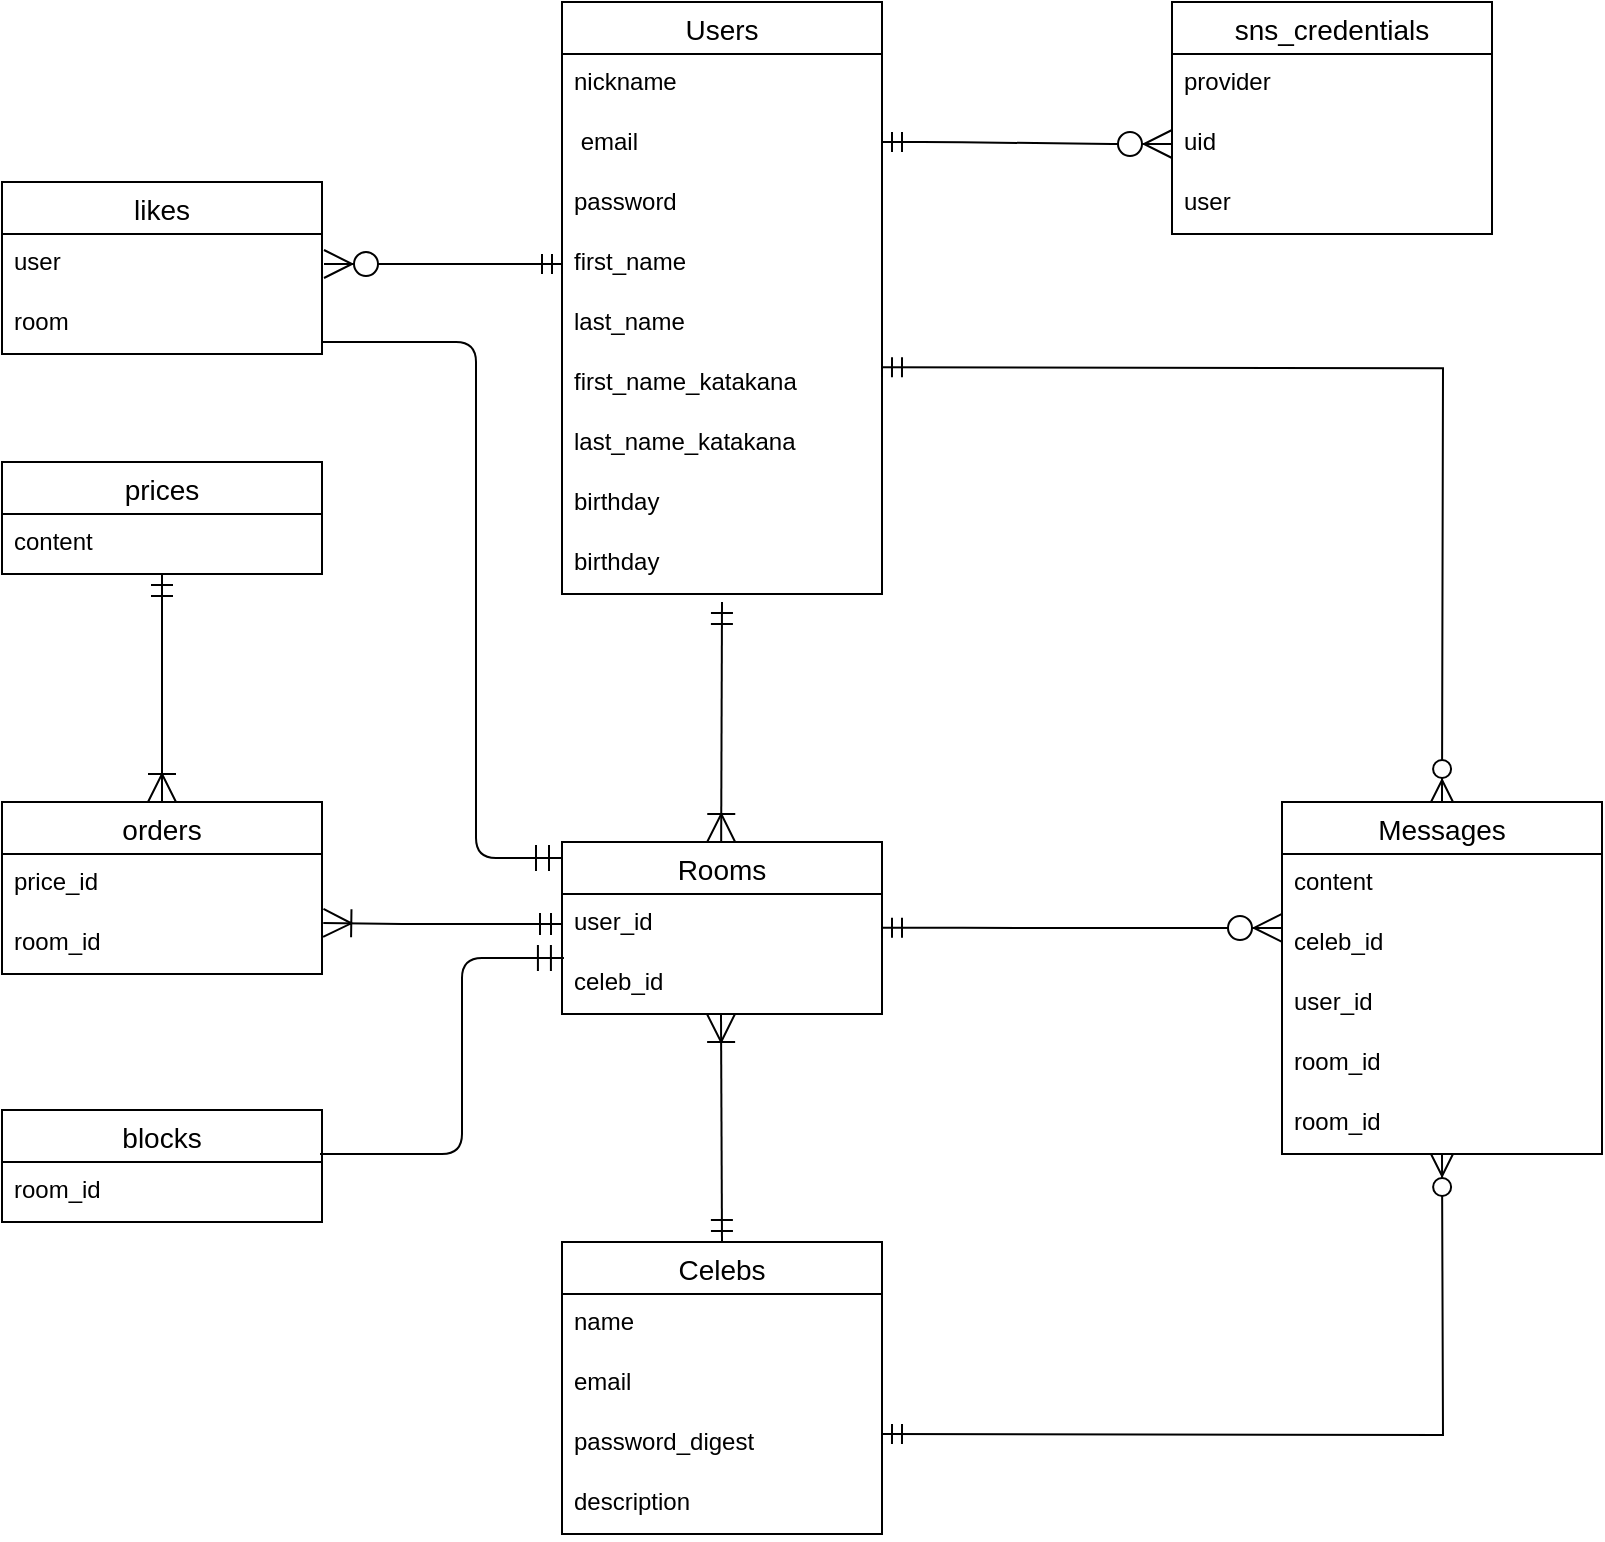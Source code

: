 <mxfile version="14.2.4" type="embed">
    <diagram id="9Kjxzyu7OuAWqm6vSWPa" name="ページ1">
        <mxGraphModel dx="1293" dy="1666" grid="1" gridSize="10" guides="1" tooltips="1" connect="1" arrows="1" fold="0" page="1" pageScale="1" pageWidth="850" pageHeight="1100" math="0" shadow="0">
            <root>
                <mxCell id="0"/>
                <mxCell id="1" parent="0"/>
                <mxCell id="109" value="Rooms" style="swimlane;fontStyle=0;childLayout=stackLayout;horizontal=1;startSize=26;horizontalStack=0;resizeParent=1;resizeParentMax=0;resizeLast=0;collapsible=1;marginBottom=0;align=center;fontSize=14;" parent="1" vertex="1">
                    <mxGeometry x="120" y="360" width="160" height="86" as="geometry"/>
                </mxCell>
                <mxCell id="110" value="user_id" style="text;strokeColor=none;fillColor=none;spacingLeft=4;spacingRight=4;overflow=hidden;rotatable=0;points=[[0,0.5],[1,0.5]];portConstraint=eastwest;fontSize=12;" parent="109" vertex="1">
                    <mxGeometry y="26" width="160" height="30" as="geometry"/>
                </mxCell>
                <mxCell id="145" value="celeb_id" style="text;strokeColor=none;fillColor=none;spacingLeft=4;spacingRight=4;overflow=hidden;rotatable=0;points=[[0,0.5],[1,0.5]];portConstraint=eastwest;fontSize=12;" parent="109" vertex="1">
                    <mxGeometry y="56" width="160" height="30" as="geometry"/>
                </mxCell>
                <mxCell id="113" value="Users" style="swimlane;fontStyle=0;childLayout=stackLayout;horizontal=1;startSize=26;horizontalStack=0;resizeParent=1;resizeParentMax=0;resizeLast=0;collapsible=1;marginBottom=0;align=center;fontSize=14;" parent="1" vertex="1">
                    <mxGeometry x="120" y="-60" width="160" height="296" as="geometry"/>
                </mxCell>
                <mxCell id="115" value="nickname" style="text;strokeColor=none;fillColor=none;spacingLeft=4;spacingRight=4;overflow=hidden;rotatable=0;points=[[0,0.5],[1,0.5]];portConstraint=eastwest;fontSize=12;" parent="113" vertex="1">
                    <mxGeometry y="26" width="160" height="30" as="geometry"/>
                </mxCell>
                <mxCell id="116" value=" email&#10;" style="text;strokeColor=none;fillColor=none;spacingLeft=4;spacingRight=4;overflow=hidden;rotatable=0;points=[[0,0.5],[1,0.5]];portConstraint=eastwest;fontSize=12;" parent="113" vertex="1">
                    <mxGeometry y="56" width="160" height="30" as="geometry"/>
                </mxCell>
                <mxCell id="126" value="password" style="text;strokeColor=none;fillColor=none;spacingLeft=4;spacingRight=4;overflow=hidden;rotatable=0;points=[[0,0.5],[1,0.5]];portConstraint=eastwest;fontSize=12;" parent="113" vertex="1">
                    <mxGeometry y="86" width="160" height="30" as="geometry"/>
                </mxCell>
                <mxCell id="150" value="first_name" style="text;strokeColor=none;fillColor=none;spacingLeft=4;spacingRight=4;overflow=hidden;rotatable=0;points=[[0,0.5],[1,0.5]];portConstraint=eastwest;fontSize=12;" parent="113" vertex="1">
                    <mxGeometry y="116" width="160" height="30" as="geometry"/>
                </mxCell>
                <mxCell id="148" value="last_name" style="text;strokeColor=none;fillColor=none;spacingLeft=4;spacingRight=4;overflow=hidden;rotatable=0;points=[[0,0.5],[1,0.5]];portConstraint=eastwest;fontSize=12;" parent="113" vertex="1">
                    <mxGeometry y="146" width="160" height="30" as="geometry"/>
                </mxCell>
                <mxCell id="152" value="first_name_katakana" style="text;strokeColor=none;fillColor=none;spacingLeft=4;spacingRight=4;overflow=hidden;rotatable=0;points=[[0,0.5],[1,0.5]];portConstraint=eastwest;fontSize=12;" parent="113" vertex="1">
                    <mxGeometry y="176" width="160" height="30" as="geometry"/>
                </mxCell>
                <mxCell id="151" value="last_name_katakana" style="text;strokeColor=none;fillColor=none;spacingLeft=4;spacingRight=4;overflow=hidden;rotatable=0;points=[[0,0.5],[1,0.5]];portConstraint=eastwest;fontSize=12;" parent="113" vertex="1">
                    <mxGeometry y="206" width="160" height="30" as="geometry"/>
                </mxCell>
                <mxCell id="127" value="birthday" style="text;strokeColor=none;fillColor=none;spacingLeft=4;spacingRight=4;overflow=hidden;rotatable=0;points=[[0,0.5],[1,0.5]];portConstraint=eastwest;fontSize=12;" parent="113" vertex="1">
                    <mxGeometry y="236" width="160" height="30" as="geometry"/>
                </mxCell>
                <mxCell id="153" value="birthday" style="text;strokeColor=none;fillColor=none;spacingLeft=4;spacingRight=4;overflow=hidden;rotatable=0;points=[[0,0.5],[1,0.5]];portConstraint=eastwest;fontSize=12;" parent="113" vertex="1">
                    <mxGeometry y="266" width="160" height="30" as="geometry"/>
                </mxCell>
                <mxCell id="138" style="edgeStyle=orthogonalEdgeStyle;rounded=0;orthogonalLoop=1;jettySize=auto;html=1;exitX=0.75;exitY=0;exitDx=0;exitDy=0;" parent="1" source="121" edge="1">
                    <mxGeometry relative="1" as="geometry">
                        <mxPoint x="610" y="350" as="targetPoint"/>
                    </mxGeometry>
                </mxCell>
                <mxCell id="121" value="Messages" style="swimlane;fontStyle=0;childLayout=stackLayout;horizontal=1;startSize=26;horizontalStack=0;resizeParent=1;resizeParentMax=0;resizeLast=0;collapsible=1;marginBottom=0;align=center;fontSize=14;" parent="1" vertex="1">
                    <mxGeometry x="480" y="340" width="160" height="176" as="geometry"/>
                </mxCell>
                <mxCell id="122" value="content" style="text;strokeColor=none;fillColor=none;spacingLeft=4;spacingRight=4;overflow=hidden;rotatable=0;points=[[0,0.5],[1,0.5]];portConstraint=eastwest;fontSize=12;" parent="121" vertex="1">
                    <mxGeometry y="26" width="160" height="30" as="geometry"/>
                </mxCell>
                <mxCell id="124" value="celeb_id" style="text;strokeColor=none;fillColor=none;spacingLeft=4;spacingRight=4;overflow=hidden;rotatable=0;points=[[0,0.5],[1,0.5]];portConstraint=eastwest;fontSize=12;" parent="121" vertex="1">
                    <mxGeometry y="56" width="160" height="30" as="geometry"/>
                </mxCell>
                <mxCell id="106" value="user_id" style="text;strokeColor=none;fillColor=none;spacingLeft=4;spacingRight=4;overflow=hidden;rotatable=0;points=[[0,0.5],[1,0.5]];portConstraint=eastwest;fontSize=12;" parent="121" vertex="1">
                    <mxGeometry y="86" width="160" height="30" as="geometry"/>
                </mxCell>
                <mxCell id="130" value="room_id" style="text;strokeColor=none;fillColor=none;spacingLeft=4;spacingRight=4;overflow=hidden;rotatable=0;points=[[0,0.5],[1,0.5]];portConstraint=eastwest;fontSize=12;" parent="121" vertex="1">
                    <mxGeometry y="116" width="160" height="30" as="geometry"/>
                </mxCell>
                <mxCell id="258" value="room_id" style="text;strokeColor=none;fillColor=none;spacingLeft=4;spacingRight=4;overflow=hidden;rotatable=0;points=[[0,0.5],[1,0.5]];portConstraint=eastwest;fontSize=12;" parent="121" vertex="1">
                    <mxGeometry y="146" width="160" height="30" as="geometry"/>
                </mxCell>
                <mxCell id="133" value="" style="edgeStyle=orthogonalEdgeStyle;fontSize=12;html=1;endArrow=ERzeroToMany;startArrow=ERmandOne;elbow=vertical;endSize=9;rounded=0;endFill=1;jumpSize=6;startSize=8;" parent="1" edge="1">
                    <mxGeometry width="100" height="100" relative="1" as="geometry">
                        <mxPoint x="280" y="656" as="sourcePoint"/>
                        <mxPoint x="560" y="516" as="targetPoint"/>
                    </mxGeometry>
                </mxCell>
                <mxCell id="117" value="Celebs" style="swimlane;fontStyle=0;childLayout=stackLayout;horizontal=1;startSize=26;horizontalStack=0;resizeParent=1;resizeParentMax=0;resizeLast=0;collapsible=1;marginBottom=0;align=center;fontSize=14;direction=east;" parent="1" vertex="1">
                    <mxGeometry x="120" y="560" width="160" height="146" as="geometry">
                        <mxRectangle x="130" y="510" width="160" height="26" as="alternateBounds"/>
                    </mxGeometry>
                </mxCell>
                <mxCell id="118" value="name" style="text;strokeColor=none;fillColor=none;spacingLeft=4;spacingRight=4;overflow=hidden;rotatable=0;points=[[0,0.5],[1,0.5]];portConstraint=eastwest;fontSize=12;" parent="117" vertex="1">
                    <mxGeometry y="26" width="160" height="30" as="geometry"/>
                </mxCell>
                <mxCell id="119" value="email" style="text;strokeColor=none;fillColor=none;spacingLeft=4;spacingRight=4;overflow=hidden;rotatable=0;points=[[0,0.5],[1,0.5]];portConstraint=eastwest;fontSize=12;" parent="117" vertex="1">
                    <mxGeometry y="56" width="160" height="30" as="geometry"/>
                </mxCell>
                <mxCell id="120" value="password_digest" style="text;strokeColor=none;fillColor=none;spacingLeft=4;spacingRight=4;overflow=hidden;rotatable=0;points=[[0,0.5],[1,0.5]];portConstraint=eastwest;fontSize=12;" parent="117" vertex="1">
                    <mxGeometry y="86" width="160" height="30" as="geometry"/>
                </mxCell>
                <mxCell id="128" value="description" style="text;strokeColor=none;fillColor=none;spacingLeft=4;spacingRight=4;overflow=hidden;rotatable=0;points=[[0,0.5],[1,0.5]];portConstraint=eastwest;fontSize=12;" parent="117" vertex="1">
                    <mxGeometry y="116" width="160" height="30" as="geometry"/>
                </mxCell>
                <mxCell id="134" value="" style="fontSize=12;html=1;endArrow=ERoneToMany;startArrow=ERmandOne;rounded=0;endSize=12;startSize=9;exitX=0.5;exitY=0;exitDx=0;exitDy=0;" parent="1" source="117" edge="1">
                    <mxGeometry width="100" height="100" relative="1" as="geometry">
                        <mxPoint x="200.5" y="556" as="sourcePoint"/>
                        <mxPoint x="199.5" y="446" as="targetPoint"/>
                    </mxGeometry>
                </mxCell>
                <mxCell id="136" value="" style="fontSize=12;html=1;endArrow=ERoneToMany;startArrow=ERmandOne;rounded=0;endSize=12;startSize=9;" parent="1" edge="1">
                    <mxGeometry width="100" height="100" relative="1" as="geometry">
                        <mxPoint x="200" y="240" as="sourcePoint"/>
                        <mxPoint x="199.58" y="360" as="targetPoint"/>
                    </mxGeometry>
                </mxCell>
                <mxCell id="132" value="" style="edgeStyle=orthogonalEdgeStyle;fontSize=12;html=1;endArrow=ERzeroToMany;startArrow=ERmandOne;elbow=vertical;endSize=9;rounded=0;endFill=1;jumpSize=6;startSize=8;" parent="1" edge="1">
                    <mxGeometry width="100" height="100" relative="1" as="geometry">
                        <mxPoint x="280" y="122.58" as="sourcePoint"/>
                        <mxPoint x="560" y="340" as="targetPoint"/>
                    </mxGeometry>
                </mxCell>
                <mxCell id="146" value="" style="edgeStyle=entityRelationEdgeStyle;fontSize=12;html=1;endArrow=ERzeroToMany;startArrow=ERmandOne;entryX=0;entryY=0.233;entryDx=0;entryDy=0;entryPerimeter=0;endSize=12;startSize=8;" parent="1" target="124" edge="1">
                    <mxGeometry width="100" height="100" relative="1" as="geometry">
                        <mxPoint x="280" y="402.93" as="sourcePoint"/>
                        <mxPoint x="450" y="403" as="targetPoint"/>
                    </mxGeometry>
                </mxCell>
                <mxCell id="259" value="blocks" style="swimlane;fontStyle=0;childLayout=stackLayout;horizontal=1;startSize=26;horizontalStack=0;resizeParent=1;resizeParentMax=0;resizeLast=0;collapsible=1;marginBottom=0;align=center;fontSize=14;" parent="1" vertex="1">
                    <mxGeometry x="-160" y="494" width="160" height="56" as="geometry"/>
                </mxCell>
                <mxCell id="260" value="room_id" style="text;strokeColor=none;fillColor=none;spacingLeft=4;spacingRight=4;overflow=hidden;rotatable=0;points=[[0,0.5],[1,0.5]];portConstraint=eastwest;fontSize=12;" parent="259" vertex="1">
                    <mxGeometry y="26" width="160" height="30" as="geometry"/>
                </mxCell>
                <mxCell id="263" value="" style="fontSize=12;html=1;endArrow=ERmandOne;entryX=0.006;entryY=1.067;entryDx=0;entryDy=0;entryPerimeter=0;endSize=11;edgeStyle=orthogonalEdgeStyle;" parent="1" target="110" edge="1">
                    <mxGeometry width="100" height="100" relative="1" as="geometry">
                        <mxPoint x="-1" y="516" as="sourcePoint"/>
                        <mxPoint x="116" y="421" as="targetPoint"/>
                        <Array as="points">
                            <mxPoint x="70" y="516"/>
                            <mxPoint x="70" y="418"/>
                        </Array>
                    </mxGeometry>
                </mxCell>
                <mxCell id="266" value="orders" style="swimlane;fontStyle=0;childLayout=stackLayout;horizontal=1;startSize=26;horizontalStack=0;resizeParent=1;resizeParentMax=0;resizeLast=0;collapsible=1;marginBottom=0;align=center;fontSize=14;" parent="1" vertex="1">
                    <mxGeometry x="-160" y="340" width="160" height="86" as="geometry"/>
                </mxCell>
                <mxCell id="267" value="price_id" style="text;strokeColor=none;fillColor=none;spacingLeft=4;spacingRight=4;overflow=hidden;rotatable=0;points=[[0,0.5],[1,0.5]];portConstraint=eastwest;fontSize=12;" parent="266" vertex="1">
                    <mxGeometry y="26" width="160" height="30" as="geometry"/>
                </mxCell>
                <mxCell id="268" value="room_id" style="text;strokeColor=none;fillColor=none;spacingLeft=4;spacingRight=4;overflow=hidden;rotatable=0;points=[[0,0.5],[1,0.5]];portConstraint=eastwest;fontSize=12;" parent="266" vertex="1">
                    <mxGeometry y="56" width="160" height="30" as="geometry"/>
                </mxCell>
                <mxCell id="270" value="" style="fontSize=12;html=1;endArrow=ERoneToMany;startArrow=ERmandOne;rounded=0;endSize=12;startSize=9;entryX=1.004;entryY=0.148;entryDx=0;entryDy=0;entryPerimeter=0;exitX=0;exitY=0.5;exitDx=0;exitDy=0;" parent="1" source="110" target="268" edge="1">
                    <mxGeometry width="100" height="100" relative="1" as="geometry">
                        <mxPoint x="117" y="400" as="sourcePoint"/>
                        <mxPoint x="59.5" y="226" as="targetPoint"/>
                        <Array as="points">
                            <mxPoint x="40" y="401"/>
                        </Array>
                    </mxGeometry>
                </mxCell>
                <mxCell id="271" value="prices" style="swimlane;fontStyle=0;childLayout=stackLayout;horizontal=1;startSize=26;horizontalStack=0;resizeParent=1;resizeParentMax=0;resizeLast=0;collapsible=1;marginBottom=0;align=center;fontSize=14;" parent="1" vertex="1">
                    <mxGeometry x="-160" y="170" width="160" height="56" as="geometry"/>
                </mxCell>
                <mxCell id="274" value="content" style="text;strokeColor=none;fillColor=none;spacingLeft=4;spacingRight=4;overflow=hidden;rotatable=0;points=[[0,0.5],[1,0.5]];portConstraint=eastwest;fontSize=12;" parent="271" vertex="1">
                    <mxGeometry y="26" width="160" height="30" as="geometry"/>
                </mxCell>
                <mxCell id="275" value="" style="fontSize=12;html=1;endArrow=ERoneToMany;startArrow=ERmandOne;rounded=0;endSize=12;startSize=9;exitX=0.5;exitY=1;exitDx=0;exitDy=0;entryX=0.5;entryY=0;entryDx=0;entryDy=0;" parent="1" source="271" target="266" edge="1">
                    <mxGeometry width="100" height="100" relative="1" as="geometry">
                        <mxPoint x="-80" y="240" as="sourcePoint"/>
                        <mxPoint x="-80" y="300" as="targetPoint"/>
                    </mxGeometry>
                </mxCell>
                <mxCell id="276" value="likes" style="swimlane;fontStyle=0;childLayout=stackLayout;horizontal=1;startSize=26;horizontalStack=0;resizeParent=1;resizeParentMax=0;resizeLast=0;collapsible=1;marginBottom=0;align=center;fontSize=14;" parent="1" vertex="1">
                    <mxGeometry x="-160" y="30" width="160" height="86" as="geometry"/>
                </mxCell>
                <mxCell id="277" value="user" style="text;strokeColor=none;fillColor=none;spacingLeft=4;spacingRight=4;overflow=hidden;rotatable=0;points=[[0,0.5],[1,0.5]];portConstraint=eastwest;fontSize=12;" parent="276" vertex="1">
                    <mxGeometry y="26" width="160" height="30" as="geometry"/>
                </mxCell>
                <mxCell id="278" value="room" style="text;strokeColor=none;fillColor=none;spacingLeft=4;spacingRight=4;overflow=hidden;rotatable=0;points=[[0,0.5],[1,0.5]];portConstraint=eastwest;fontSize=12;" parent="276" vertex="1">
                    <mxGeometry y="56" width="160" height="30" as="geometry"/>
                </mxCell>
                <mxCell id="281" value="" style="fontSize=12;html=1;endArrow=ERmandOne;endSize=11;edgeStyle=orthogonalEdgeStyle;" parent="1" edge="1">
                    <mxGeometry width="100" height="100" relative="1" as="geometry">
                        <mxPoint y="110" as="sourcePoint"/>
                        <mxPoint x="120" y="368" as="targetPoint"/>
                        <Array as="points">
                            <mxPoint x="77" y="110"/>
                            <mxPoint x="77" y="368"/>
                        </Array>
                    </mxGeometry>
                </mxCell>
                <mxCell id="283" value="" style="fontSize=12;html=1;endArrow=ERzeroToMany;startArrow=ERmandOne;endSize=12;startSize=8;exitX=0;exitY=0.5;exitDx=0;exitDy=0;" parent="1" source="150" edge="1">
                    <mxGeometry width="100" height="100" relative="1" as="geometry">
                        <mxPoint x="90" y="55" as="sourcePoint"/>
                        <mxPoint x="1" y="71" as="targetPoint"/>
                        <Array as="points">
                            <mxPoint x="50" y="71"/>
                        </Array>
                    </mxGeometry>
                </mxCell>
                <mxCell id="284" value="sns_credentials" style="swimlane;fontStyle=0;childLayout=stackLayout;horizontal=1;startSize=26;horizontalStack=0;resizeParent=1;resizeParentMax=0;resizeLast=0;collapsible=1;marginBottom=0;align=center;fontSize=14;" vertex="1" parent="1">
                    <mxGeometry x="425" y="-60" width="160" height="116" as="geometry"/>
                </mxCell>
                <mxCell id="286" value="provider" style="text;strokeColor=none;fillColor=none;spacingLeft=4;spacingRight=4;overflow=hidden;rotatable=0;points=[[0,0.5],[1,0.5]];portConstraint=eastwest;fontSize=12;" vertex="1" parent="284">
                    <mxGeometry y="26" width="160" height="30" as="geometry"/>
                </mxCell>
                <mxCell id="287" value="uid" style="text;strokeColor=none;fillColor=none;spacingLeft=4;spacingRight=4;overflow=hidden;rotatable=0;points=[[0,0.5],[1,0.5]];portConstraint=eastwest;fontSize=12;" vertex="1" parent="284">
                    <mxGeometry y="56" width="160" height="30" as="geometry"/>
                </mxCell>
                <mxCell id="288" value="user" style="text;strokeColor=none;fillColor=none;spacingLeft=4;spacingRight=4;overflow=hidden;rotatable=0;points=[[0,0.5],[1,0.5]];portConstraint=eastwest;fontSize=12;" vertex="1" parent="284">
                    <mxGeometry y="86" width="160" height="30" as="geometry"/>
                </mxCell>
                <mxCell id="289" value="" style="edgeStyle=entityRelationEdgeStyle;fontSize=12;html=1;endArrow=ERzeroToMany;startArrow=ERmandOne;endSize=12;startSize=8;entryX=0;entryY=0.5;entryDx=0;entryDy=0;" edge="1" parent="1" target="287">
                    <mxGeometry width="100" height="100" relative="1" as="geometry">
                        <mxPoint x="280" y="10" as="sourcePoint"/>
                        <mxPoint x="420" y="10" as="targetPoint"/>
                    </mxGeometry>
                </mxCell>
            </root>
        </mxGraphModel>
    </diagram>
</mxfile>